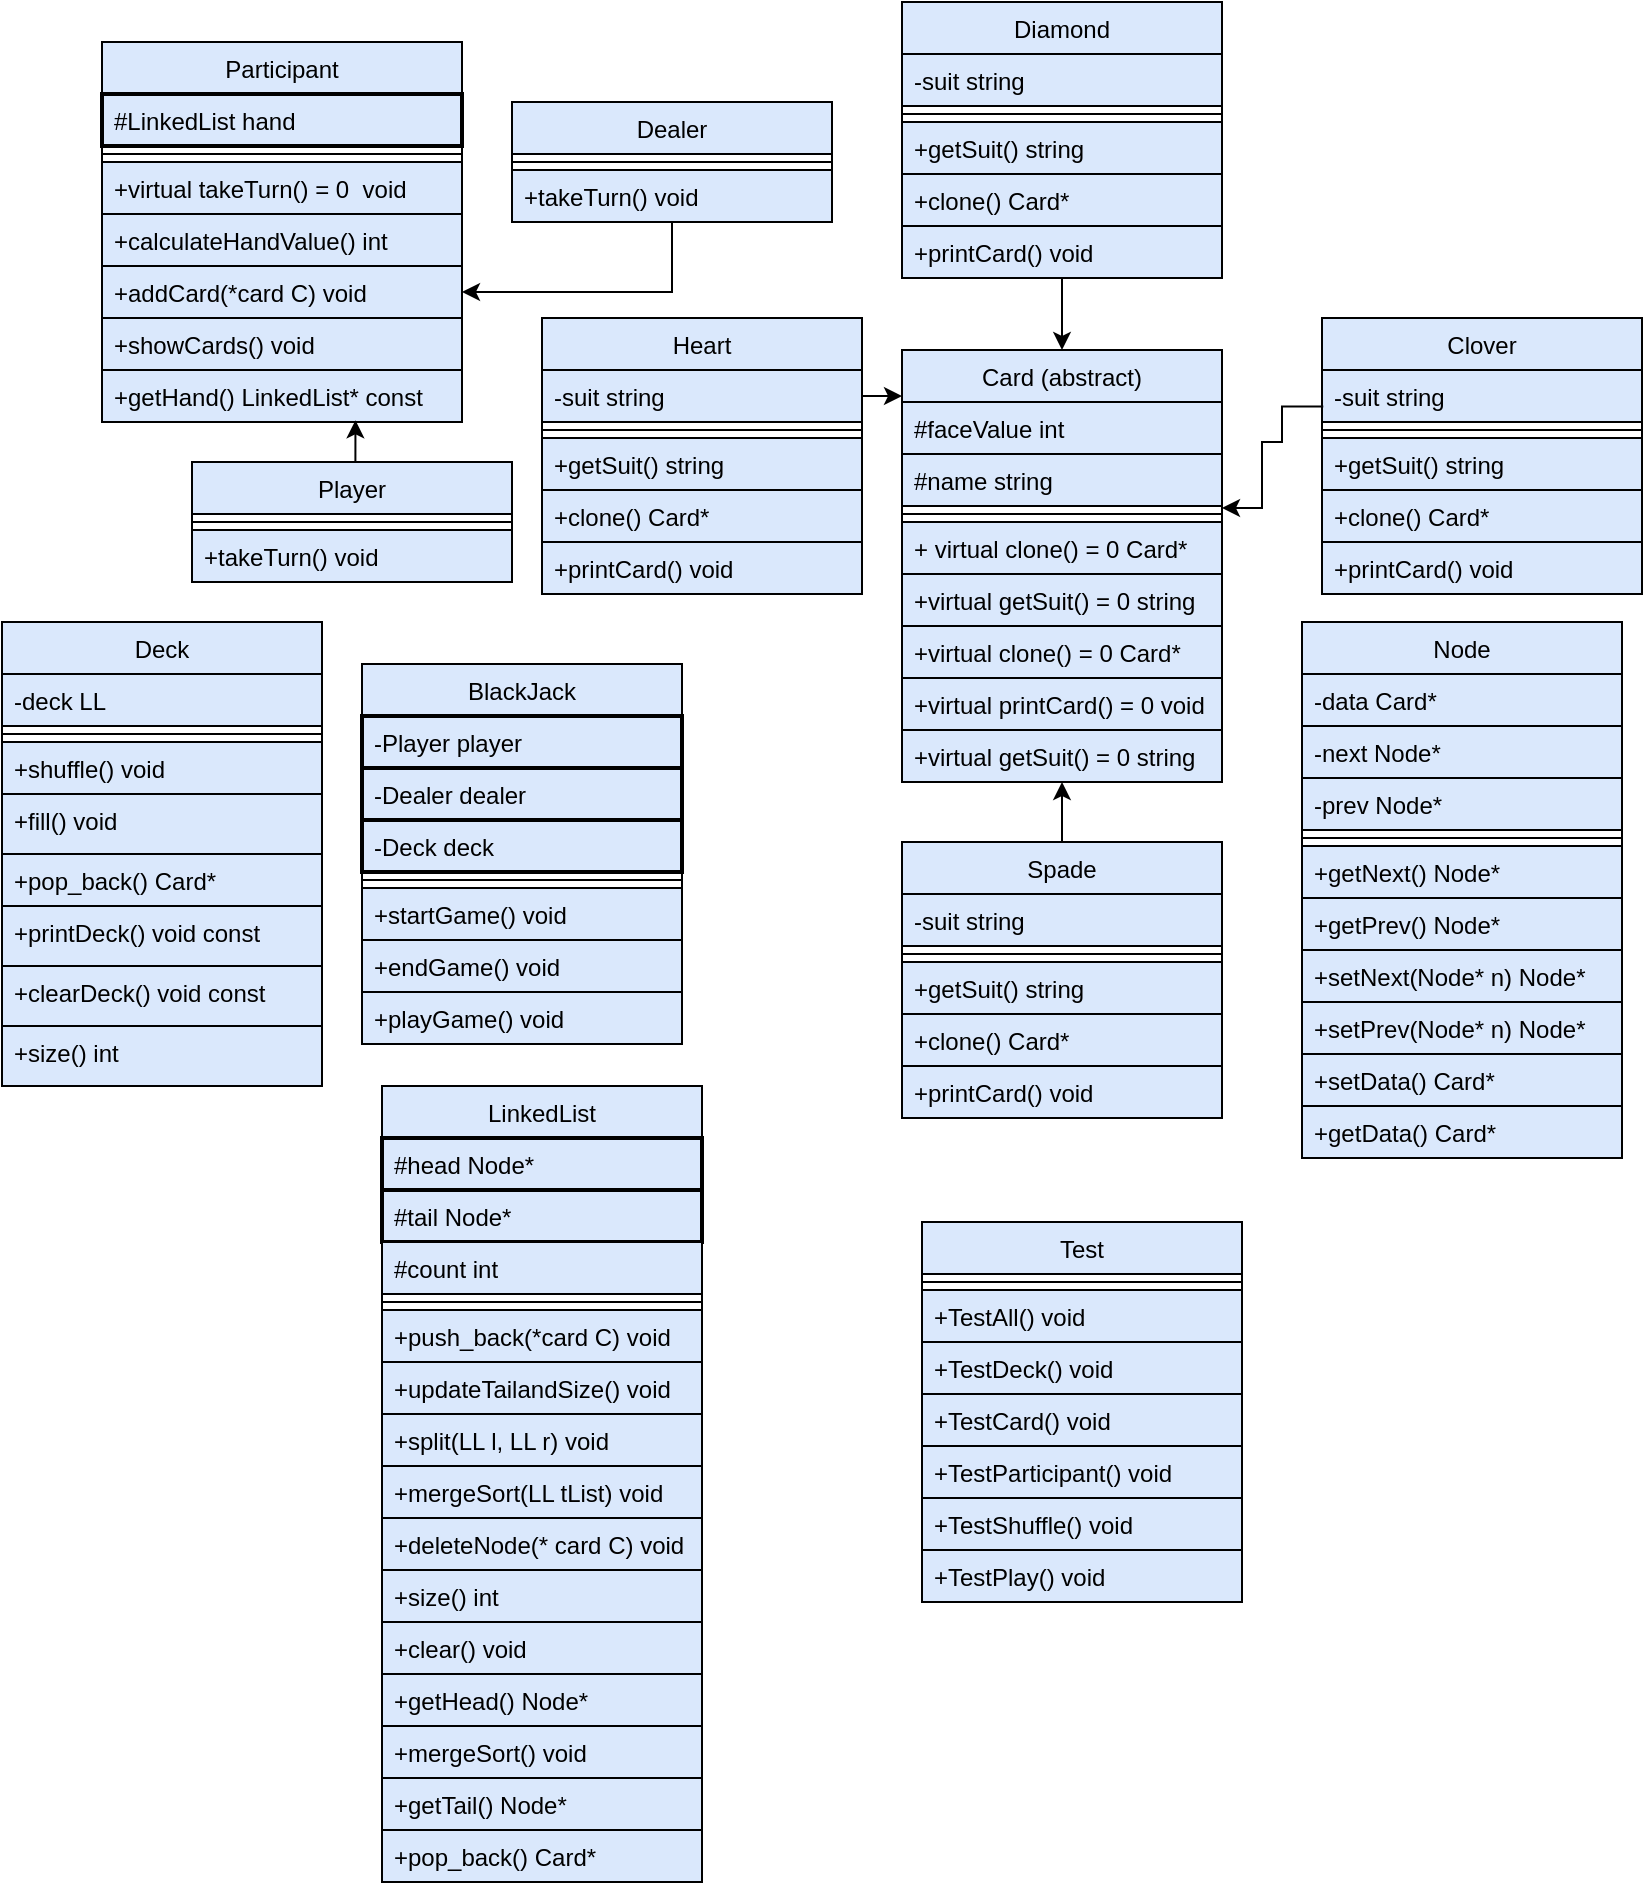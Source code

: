 <mxfile version="27.0.3">
  <diagram name="Page-1" id="WkB5He17E8ziCNAKNbA3">
    <mxGraphModel dx="1205" dy="781" grid="1" gridSize="10" guides="1" tooltips="1" connect="1" arrows="1" fold="1" page="1" pageScale="1" pageWidth="850" pageHeight="1100" math="0" shadow="0">
      <root>
        <mxCell id="0" />
        <mxCell id="1" parent="0" />
        <mxCell id="HC3jhetJVY9kxmaRfPol-1" value="Card (abstract)" style="swimlane;fontStyle=0;align=center;verticalAlign=top;childLayout=stackLayout;horizontal=1;startSize=26;horizontalStack=0;resizeParent=1;resizeLast=0;collapsible=1;marginBottom=0;rounded=0;shadow=0;strokeWidth=1;fillColor=#dae8fc;strokeColor=#000000;" parent="1" vertex="1">
          <mxGeometry x="460" y="184" width="160" height="216" as="geometry">
            <mxRectangle x="460" y="140" width="160" height="26" as="alternateBounds" />
          </mxGeometry>
        </mxCell>
        <mxCell id="HC3jhetJVY9kxmaRfPol-2" value="#faceValue int" style="text;align=left;verticalAlign=top;spacingLeft=4;spacingRight=4;overflow=hidden;rotatable=0;points=[[0,0.5],[1,0.5]];portConstraint=eastwest;fillColor=#dae8fc;strokeColor=#000000;" parent="HC3jhetJVY9kxmaRfPol-1" vertex="1">
          <mxGeometry y="26" width="160" height="26" as="geometry" />
        </mxCell>
        <mxCell id="HC3jhetJVY9kxmaRfPol-3" value="#name string" style="text;align=left;verticalAlign=top;spacingLeft=4;spacingRight=4;overflow=hidden;rotatable=0;points=[[0,0.5],[1,0.5]];portConstraint=eastwest;fillColor=#dae8fc;strokeColor=#000000;" parent="HC3jhetJVY9kxmaRfPol-1" vertex="1">
          <mxGeometry y="52" width="160" height="26" as="geometry" />
        </mxCell>
        <mxCell id="HC3jhetJVY9kxmaRfPol-4" value="" style="line;html=1;strokeWidth=1;align=left;verticalAlign=middle;spacingTop=-1;spacingLeft=3;spacingRight=3;rotatable=0;labelPosition=right;points=[];portConstraint=eastwest;fillColor=#dae8fc;strokeColor=#000000;" parent="HC3jhetJVY9kxmaRfPol-1" vertex="1">
          <mxGeometry y="78" width="160" height="8" as="geometry" />
        </mxCell>
        <mxCell id="HC3jhetJVY9kxmaRfPol-5" value="+ virtual clone() = 0 Card*" style="text;align=left;verticalAlign=top;spacingLeft=4;spacingRight=4;overflow=hidden;rotatable=0;points=[[0,0.5],[1,0.5]];portConstraint=eastwest;fontStyle=0;fillColor=#dae8fc;strokeColor=#000000;" parent="HC3jhetJVY9kxmaRfPol-1" vertex="1">
          <mxGeometry y="86" width="160" height="26" as="geometry" />
        </mxCell>
        <mxCell id="HC3jhetJVY9kxmaRfPol-6" value="+virtual getSuit() = 0 string" style="text;align=left;verticalAlign=top;spacingLeft=4;spacingRight=4;overflow=hidden;rotatable=0;points=[[0,0.5],[1,0.5]];portConstraint=eastwest;fillColor=#dae8fc;strokeColor=#000000;" parent="HC3jhetJVY9kxmaRfPol-1" vertex="1">
          <mxGeometry y="112" width="160" height="26" as="geometry" />
        </mxCell>
        <mxCell id="VrM8jzCMI9ERID8hdB8--4" value="+virtual clone() = 0 Card* " style="text;align=left;verticalAlign=top;spacingLeft=4;spacingRight=4;overflow=hidden;rotatable=0;points=[[0,0.5],[1,0.5]];portConstraint=eastwest;fillColor=#dae8fc;strokeColor=#000000;" parent="HC3jhetJVY9kxmaRfPol-1" vertex="1">
          <mxGeometry y="138" width="160" height="26" as="geometry" />
        </mxCell>
        <mxCell id="VrM8jzCMI9ERID8hdB8--6" value="+virtual printCard() = 0 void" style="text;align=left;verticalAlign=top;spacingLeft=4;spacingRight=4;overflow=hidden;rotatable=0;points=[[0,0.5],[1,0.5]];portConstraint=eastwest;fillColor=#dae8fc;strokeColor=#000000;" parent="HC3jhetJVY9kxmaRfPol-1" vertex="1">
          <mxGeometry y="164" width="160" height="26" as="geometry" />
        </mxCell>
        <mxCell id="VrM8jzCMI9ERID8hdB8--5" value="+virtual getSuit() = 0 string" style="text;align=left;verticalAlign=top;spacingLeft=4;spacingRight=4;overflow=hidden;rotatable=0;points=[[0,0.5],[1,0.5]];portConstraint=eastwest;fillColor=#dae8fc;strokeColor=#000000;" parent="HC3jhetJVY9kxmaRfPol-1" vertex="1">
          <mxGeometry y="190" width="160" height="26" as="geometry" />
        </mxCell>
        <mxCell id="HC3jhetJVY9kxmaRfPol-7" style="edgeStyle=orthogonalEdgeStyle;rounded=0;orthogonalLoop=1;jettySize=auto;html=1;exitX=0.5;exitY=0;exitDx=0;exitDy=0;entryX=0.5;entryY=1;entryDx=0;entryDy=0;fillColor=#dae8fc;strokeColor=#000000;" parent="1" source="HC3jhetJVY9kxmaRfPol-8" target="HC3jhetJVY9kxmaRfPol-1" edge="1">
          <mxGeometry relative="1" as="geometry" />
        </mxCell>
        <mxCell id="HC3jhetJVY9kxmaRfPol-8" value="Spade" style="swimlane;fontStyle=0;align=center;verticalAlign=top;childLayout=stackLayout;horizontal=1;startSize=26;horizontalStack=0;resizeParent=1;resizeLast=0;collapsible=1;marginBottom=0;rounded=0;shadow=0;strokeWidth=1;fillColor=#dae8fc;strokeColor=#000000;" parent="1" vertex="1">
          <mxGeometry x="460" y="430" width="160" height="138" as="geometry">
            <mxRectangle x="460" y="494" width="160" height="26" as="alternateBounds" />
          </mxGeometry>
        </mxCell>
        <mxCell id="HC3jhetJVY9kxmaRfPol-9" value="-suit string" style="text;align=left;verticalAlign=top;spacingLeft=4;spacingRight=4;overflow=hidden;rotatable=0;points=[[0,0.5],[1,0.5]];portConstraint=eastwest;fillColor=#dae8fc;strokeColor=#000000;" parent="HC3jhetJVY9kxmaRfPol-8" vertex="1">
          <mxGeometry y="26" width="160" height="26" as="geometry" />
        </mxCell>
        <mxCell id="HC3jhetJVY9kxmaRfPol-10" value="" style="line;html=1;strokeWidth=1;align=left;verticalAlign=middle;spacingTop=-1;spacingLeft=3;spacingRight=3;rotatable=0;labelPosition=right;points=[];portConstraint=eastwest;fillColor=#dae8fc;strokeColor=#000000;" parent="HC3jhetJVY9kxmaRfPol-8" vertex="1">
          <mxGeometry y="52" width="160" height="8" as="geometry" />
        </mxCell>
        <mxCell id="HC3jhetJVY9kxmaRfPol-11" value="+getSuit() string" style="text;align=left;verticalAlign=top;spacingLeft=4;spacingRight=4;overflow=hidden;rotatable=0;points=[[0,0.5],[1,0.5]];portConstraint=eastwest;fontStyle=0;fillColor=#dae8fc;strokeColor=#000000;" parent="HC3jhetJVY9kxmaRfPol-8" vertex="1">
          <mxGeometry y="60" width="160" height="26" as="geometry" />
        </mxCell>
        <mxCell id="HC3jhetJVY9kxmaRfPol-82" value="+clone() Card*" style="text;align=left;verticalAlign=top;spacingLeft=4;spacingRight=4;overflow=hidden;rotatable=0;points=[[0,0.5],[1,0.5]];portConstraint=eastwest;fontStyle=0;fillColor=#dae8fc;strokeColor=#000000;" parent="HC3jhetJVY9kxmaRfPol-8" vertex="1">
          <mxGeometry y="86" width="160" height="26" as="geometry" />
        </mxCell>
        <mxCell id="VrM8jzCMI9ERID8hdB8--10" value="+printCard() void" style="text;align=left;verticalAlign=top;spacingLeft=4;spacingRight=4;overflow=hidden;rotatable=0;points=[[0,0.5],[1,0.5]];portConstraint=eastwest;fontStyle=0;fillColor=#dae8fc;strokeColor=#000000;" parent="HC3jhetJVY9kxmaRfPol-8" vertex="1">
          <mxGeometry y="112" width="160" height="26" as="geometry" />
        </mxCell>
        <mxCell id="HC3jhetJVY9kxmaRfPol-12" value="Heart" style="swimlane;fontStyle=0;align=center;verticalAlign=top;childLayout=stackLayout;horizontal=1;startSize=26;horizontalStack=0;resizeParent=1;resizeLast=0;collapsible=1;marginBottom=0;rounded=0;shadow=0;strokeWidth=1;fillColor=#dae8fc;strokeColor=#000000;" parent="1" vertex="1">
          <mxGeometry x="280" y="168" width="160" height="138" as="geometry">
            <mxRectangle x="280" y="168" width="160" height="26" as="alternateBounds" />
          </mxGeometry>
        </mxCell>
        <mxCell id="HC3jhetJVY9kxmaRfPol-13" style="edgeStyle=orthogonalEdgeStyle;rounded=0;orthogonalLoop=1;jettySize=auto;html=1;exitX=1;exitY=0.5;exitDx=0;exitDy=0;fillColor=#dae8fc;strokeColor=#000000;" parent="HC3jhetJVY9kxmaRfPol-12" source="HC3jhetJVY9kxmaRfPol-14" edge="1">
          <mxGeometry relative="1" as="geometry">
            <mxPoint x="180.0" y="38.917" as="targetPoint" />
          </mxGeometry>
        </mxCell>
        <mxCell id="HC3jhetJVY9kxmaRfPol-14" value="-suit string" style="text;align=left;verticalAlign=top;spacingLeft=4;spacingRight=4;overflow=hidden;rotatable=0;points=[[0,0.5],[1,0.5]];portConstraint=eastwest;fillColor=#dae8fc;strokeColor=#000000;" parent="HC3jhetJVY9kxmaRfPol-12" vertex="1">
          <mxGeometry y="26" width="160" height="26" as="geometry" />
        </mxCell>
        <mxCell id="HC3jhetJVY9kxmaRfPol-15" value="" style="line;html=1;strokeWidth=1;align=left;verticalAlign=middle;spacingTop=-1;spacingLeft=3;spacingRight=3;rotatable=0;labelPosition=right;points=[];portConstraint=eastwest;fillColor=#dae8fc;strokeColor=#000000;" parent="HC3jhetJVY9kxmaRfPol-12" vertex="1">
          <mxGeometry y="52" width="160" height="8" as="geometry" />
        </mxCell>
        <mxCell id="HC3jhetJVY9kxmaRfPol-16" value="+getSuit() string" style="text;align=left;verticalAlign=top;spacingLeft=4;spacingRight=4;overflow=hidden;rotatable=0;points=[[0,0.5],[1,0.5]];portConstraint=eastwest;fontStyle=0;fillColor=#dae8fc;strokeColor=#000000;" parent="HC3jhetJVY9kxmaRfPol-12" vertex="1">
          <mxGeometry y="60" width="160" height="26" as="geometry" />
        </mxCell>
        <mxCell id="HC3jhetJVY9kxmaRfPol-17" value="+clone() Card*" style="text;align=left;verticalAlign=top;spacingLeft=4;spacingRight=4;overflow=hidden;rotatable=0;points=[[0,0.5],[1,0.5]];portConstraint=eastwest;fontStyle=0;fillColor=#dae8fc;strokeColor=#000000;" parent="HC3jhetJVY9kxmaRfPol-12" vertex="1">
          <mxGeometry y="86" width="160" height="26" as="geometry" />
        </mxCell>
        <mxCell id="VrM8jzCMI9ERID8hdB8--9" value="+printCard() void" style="text;align=left;verticalAlign=top;spacingLeft=4;spacingRight=4;overflow=hidden;rotatable=0;points=[[0,0.5],[1,0.5]];portConstraint=eastwest;fontStyle=0;fillColor=#dae8fc;strokeColor=#000000;" parent="HC3jhetJVY9kxmaRfPol-12" vertex="1">
          <mxGeometry y="112" width="160" height="26" as="geometry" />
        </mxCell>
        <mxCell id="HC3jhetJVY9kxmaRfPol-18" value="Clover" style="swimlane;fontStyle=0;align=center;verticalAlign=top;childLayout=stackLayout;horizontal=1;startSize=26;horizontalStack=0;resizeParent=1;resizeLast=0;collapsible=1;marginBottom=0;rounded=0;shadow=0;strokeWidth=1;fillColor=#dae8fc;strokeColor=#000000;" parent="1" vertex="1">
          <mxGeometry x="670" y="168" width="160" height="138" as="geometry">
            <mxRectangle x="670" y="168" width="160" height="26" as="alternateBounds" />
          </mxGeometry>
        </mxCell>
        <mxCell id="HC3jhetJVY9kxmaRfPol-19" value="-suit string" style="text;align=left;verticalAlign=top;spacingLeft=4;spacingRight=4;overflow=hidden;rotatable=0;points=[[0,0.5],[1,0.5]];portConstraint=eastwest;fillColor=#dae8fc;strokeColor=#000000;" parent="HC3jhetJVY9kxmaRfPol-18" vertex="1">
          <mxGeometry y="26" width="160" height="26" as="geometry" />
        </mxCell>
        <mxCell id="HC3jhetJVY9kxmaRfPol-20" value="" style="line;html=1;strokeWidth=1;align=left;verticalAlign=middle;spacingTop=-1;spacingLeft=3;spacingRight=3;rotatable=0;labelPosition=right;points=[];portConstraint=eastwest;fillColor=#dae8fc;strokeColor=#000000;" parent="HC3jhetJVY9kxmaRfPol-18" vertex="1">
          <mxGeometry y="52" width="160" height="8" as="geometry" />
        </mxCell>
        <mxCell id="HC3jhetJVY9kxmaRfPol-21" value="+getSuit() string" style="text;align=left;verticalAlign=top;spacingLeft=4;spacingRight=4;overflow=hidden;rotatable=0;points=[[0,0.5],[1,0.5]];portConstraint=eastwest;fontStyle=0;fillColor=#dae8fc;strokeColor=#000000;" parent="HC3jhetJVY9kxmaRfPol-18" vertex="1">
          <mxGeometry y="60" width="160" height="26" as="geometry" />
        </mxCell>
        <mxCell id="HC3jhetJVY9kxmaRfPol-81" value="+clone() Card*" style="text;align=left;verticalAlign=top;spacingLeft=4;spacingRight=4;overflow=hidden;rotatable=0;points=[[0,0.5],[1,0.5]];portConstraint=eastwest;fontStyle=0;fillColor=#dae8fc;strokeColor=#000000;" parent="HC3jhetJVY9kxmaRfPol-18" vertex="1">
          <mxGeometry y="86" width="160" height="26" as="geometry" />
        </mxCell>
        <mxCell id="VrM8jzCMI9ERID8hdB8--7" value="+printCard() void" style="text;align=left;verticalAlign=top;spacingLeft=4;spacingRight=4;overflow=hidden;rotatable=0;points=[[0,0.5],[1,0.5]];portConstraint=eastwest;fontStyle=0;fillColor=#dae8fc;strokeColor=#000000;" parent="HC3jhetJVY9kxmaRfPol-18" vertex="1">
          <mxGeometry y="112" width="160" height="26" as="geometry" />
        </mxCell>
        <mxCell id="HC3jhetJVY9kxmaRfPol-22" style="edgeStyle=orthogonalEdgeStyle;rounded=0;orthogonalLoop=1;jettySize=auto;html=1;exitX=0.5;exitY=1;exitDx=0;exitDy=0;entryX=0.5;entryY=0;entryDx=0;entryDy=0;fillColor=#dae8fc;strokeColor=#000000;" parent="1" source="HC3jhetJVY9kxmaRfPol-23" target="HC3jhetJVY9kxmaRfPol-1" edge="1">
          <mxGeometry relative="1" as="geometry" />
        </mxCell>
        <mxCell id="HC3jhetJVY9kxmaRfPol-23" value="Diamond" style="swimlane;fontStyle=0;align=center;verticalAlign=top;childLayout=stackLayout;horizontal=1;startSize=26;horizontalStack=0;resizeParent=1;resizeLast=0;collapsible=1;marginBottom=0;rounded=0;shadow=0;strokeWidth=1;fillColor=#dae8fc;strokeColor=#000000;" parent="1" vertex="1">
          <mxGeometry x="460" y="10" width="160" height="138" as="geometry">
            <mxRectangle x="130" y="380" width="160" height="26" as="alternateBounds" />
          </mxGeometry>
        </mxCell>
        <mxCell id="HC3jhetJVY9kxmaRfPol-24" value="-suit string" style="text;align=left;verticalAlign=top;spacingLeft=4;spacingRight=4;overflow=hidden;rotatable=0;points=[[0,0.5],[1,0.5]];portConstraint=eastwest;fillColor=#dae8fc;strokeColor=#000000;" parent="HC3jhetJVY9kxmaRfPol-23" vertex="1">
          <mxGeometry y="26" width="160" height="26" as="geometry" />
        </mxCell>
        <mxCell id="HC3jhetJVY9kxmaRfPol-25" value="" style="line;html=1;strokeWidth=1;align=left;verticalAlign=middle;spacingTop=-1;spacingLeft=3;spacingRight=3;rotatable=0;labelPosition=right;points=[];portConstraint=eastwest;fillColor=#dae8fc;strokeColor=#000000;" parent="HC3jhetJVY9kxmaRfPol-23" vertex="1">
          <mxGeometry y="52" width="160" height="8" as="geometry" />
        </mxCell>
        <mxCell id="HC3jhetJVY9kxmaRfPol-26" value="+getSuit() string" style="text;align=left;verticalAlign=top;spacingLeft=4;spacingRight=4;overflow=hidden;rotatable=0;points=[[0,0.5],[1,0.5]];portConstraint=eastwest;fontStyle=0;fillColor=#dae8fc;strokeColor=#000000;" parent="HC3jhetJVY9kxmaRfPol-23" vertex="1">
          <mxGeometry y="60" width="160" height="26" as="geometry" />
        </mxCell>
        <mxCell id="HC3jhetJVY9kxmaRfPol-83" value="+clone() Card*" style="text;align=left;verticalAlign=top;spacingLeft=4;spacingRight=4;overflow=hidden;rotatable=0;points=[[0,0.5],[1,0.5]];portConstraint=eastwest;fontStyle=0;fillColor=#dae8fc;strokeColor=#000000;" parent="HC3jhetJVY9kxmaRfPol-23" vertex="1">
          <mxGeometry y="86" width="160" height="26" as="geometry" />
        </mxCell>
        <mxCell id="VrM8jzCMI9ERID8hdB8--8" value="+printCard() void" style="text;align=left;verticalAlign=top;spacingLeft=4;spacingRight=4;overflow=hidden;rotatable=0;points=[[0,0.5],[1,0.5]];portConstraint=eastwest;fontStyle=0;fillColor=#dae8fc;strokeColor=#000000;" parent="HC3jhetJVY9kxmaRfPol-23" vertex="1">
          <mxGeometry y="112" width="160" height="26" as="geometry" />
        </mxCell>
        <mxCell id="HC3jhetJVY9kxmaRfPol-27" style="edgeStyle=orthogonalEdgeStyle;rounded=0;orthogonalLoop=1;jettySize=auto;html=1;entryX=1;entryY=0.125;entryDx=0;entryDy=0;entryPerimeter=0;fillColor=#dae8fc;strokeColor=#000000;exitX=0.004;exitY=0.702;exitDx=0;exitDy=0;exitPerimeter=0;" parent="1" source="HC3jhetJVY9kxmaRfPol-19" target="HC3jhetJVY9kxmaRfPol-4" edge="1">
          <mxGeometry relative="1" as="geometry">
            <Array as="points">
              <mxPoint x="650" y="212" />
              <mxPoint x="650" y="230" />
              <mxPoint x="640" y="230" />
              <mxPoint x="640" y="263" />
            </Array>
          </mxGeometry>
        </mxCell>
        <mxCell id="HC3jhetJVY9kxmaRfPol-28" value="Node" style="swimlane;fontStyle=0;align=center;verticalAlign=top;childLayout=stackLayout;horizontal=1;startSize=26;horizontalStack=0;resizeParent=1;resizeLast=0;collapsible=1;marginBottom=0;rounded=0;shadow=0;strokeWidth=1;fillColor=#dae8fc;strokeColor=#000000;" parent="1" vertex="1">
          <mxGeometry x="660" y="320" width="160" height="268" as="geometry">
            <mxRectangle x="660" y="320" width="160" height="26" as="alternateBounds" />
          </mxGeometry>
        </mxCell>
        <mxCell id="HC3jhetJVY9kxmaRfPol-29" value="-data Card*" style="text;align=left;verticalAlign=top;spacingLeft=4;spacingRight=4;overflow=hidden;rotatable=0;points=[[0,0.5],[1,0.5]];portConstraint=eastwest;fillColor=#dae8fc;strokeColor=#000000;" parent="HC3jhetJVY9kxmaRfPol-28" vertex="1">
          <mxGeometry y="26" width="160" height="26" as="geometry" />
        </mxCell>
        <mxCell id="HC3jhetJVY9kxmaRfPol-30" value="-next Node*" style="text;align=left;verticalAlign=top;spacingLeft=4;spacingRight=4;overflow=hidden;rotatable=0;points=[[0,0.5],[1,0.5]];portConstraint=eastwest;fillColor=#dae8fc;strokeColor=#000000;" parent="HC3jhetJVY9kxmaRfPol-28" vertex="1">
          <mxGeometry y="52" width="160" height="26" as="geometry" />
        </mxCell>
        <mxCell id="HC3jhetJVY9kxmaRfPol-31" value="-prev Node*" style="text;align=left;verticalAlign=top;spacingLeft=4;spacingRight=4;overflow=hidden;rotatable=0;points=[[0,0.5],[1,0.5]];portConstraint=eastwest;fillColor=#dae8fc;strokeColor=#000000;" parent="HC3jhetJVY9kxmaRfPol-28" vertex="1">
          <mxGeometry y="78" width="160" height="26" as="geometry" />
        </mxCell>
        <mxCell id="HC3jhetJVY9kxmaRfPol-32" value="" style="line;html=1;strokeWidth=1;align=left;verticalAlign=middle;spacingTop=-1;spacingLeft=3;spacingRight=3;rotatable=0;labelPosition=right;points=[];portConstraint=eastwest;fillColor=#dae8fc;strokeColor=#000000;" parent="HC3jhetJVY9kxmaRfPol-28" vertex="1">
          <mxGeometry y="104" width="160" height="8" as="geometry" />
        </mxCell>
        <mxCell id="HC3jhetJVY9kxmaRfPol-33" value="+getNext() Node*" style="text;align=left;verticalAlign=top;spacingLeft=4;spacingRight=4;overflow=hidden;rotatable=0;points=[[0,0.5],[1,0.5]];portConstraint=eastwest;fontStyle=0;fillColor=#dae8fc;strokeColor=#000000;" parent="HC3jhetJVY9kxmaRfPol-28" vertex="1">
          <mxGeometry y="112" width="160" height="26" as="geometry" />
        </mxCell>
        <mxCell id="HC3jhetJVY9kxmaRfPol-34" value="+getPrev() Node*" style="text;align=left;verticalAlign=top;spacingLeft=4;spacingRight=4;overflow=hidden;rotatable=0;points=[[0,0.5],[1,0.5]];portConstraint=eastwest;fontStyle=0;fillColor=#dae8fc;strokeColor=#000000;" parent="HC3jhetJVY9kxmaRfPol-28" vertex="1">
          <mxGeometry y="138" width="160" height="26" as="geometry" />
        </mxCell>
        <mxCell id="HC3jhetJVY9kxmaRfPol-35" value="+setNext(Node* n) Node*" style="text;align=left;verticalAlign=top;spacingLeft=4;spacingRight=4;overflow=hidden;rotatable=0;points=[[0,0.5],[1,0.5]];portConstraint=eastwest;fontStyle=0;fillColor=#dae8fc;strokeColor=#000000;" parent="HC3jhetJVY9kxmaRfPol-28" vertex="1">
          <mxGeometry y="164" width="160" height="26" as="geometry" />
        </mxCell>
        <mxCell id="HC3jhetJVY9kxmaRfPol-36" value="+setPrev(Node* n) Node*" style="text;align=left;verticalAlign=top;spacingLeft=4;spacingRight=4;overflow=hidden;rotatable=0;points=[[0,0.5],[1,0.5]];portConstraint=eastwest;fontStyle=0;fillColor=#dae8fc;strokeColor=#000000;" parent="HC3jhetJVY9kxmaRfPol-28" vertex="1">
          <mxGeometry y="190" width="160" height="26" as="geometry" />
        </mxCell>
        <mxCell id="HC3jhetJVY9kxmaRfPol-85" value="+setData() Card*" style="text;align=left;verticalAlign=top;spacingLeft=4;spacingRight=4;overflow=hidden;rotatable=0;points=[[0,0.5],[1,0.5]];portConstraint=eastwest;fontStyle=0;fillColor=#dae8fc;strokeColor=#000000;" parent="HC3jhetJVY9kxmaRfPol-28" vertex="1">
          <mxGeometry y="216" width="160" height="26" as="geometry" />
        </mxCell>
        <mxCell id="HC3jhetJVY9kxmaRfPol-84" value="+getData() Card*" style="text;align=left;verticalAlign=top;spacingLeft=4;spacingRight=4;overflow=hidden;rotatable=0;points=[[0,0.5],[1,0.5]];portConstraint=eastwest;fontStyle=0;fillColor=#dae8fc;strokeColor=#000000;" parent="HC3jhetJVY9kxmaRfPol-28" vertex="1">
          <mxGeometry y="242" width="160" height="26" as="geometry" />
        </mxCell>
        <mxCell id="HC3jhetJVY9kxmaRfPol-37" value="Participant" style="swimlane;fontStyle=0;align=center;verticalAlign=top;childLayout=stackLayout;horizontal=1;startSize=26;horizontalStack=0;resizeParent=1;resizeLast=0;collapsible=1;marginBottom=0;rounded=0;shadow=0;strokeWidth=1;fillColor=#dae8fc;strokeColor=#000000;" parent="1" vertex="1">
          <mxGeometry x="60" y="30" width="180" height="190" as="geometry">
            <mxRectangle x="60" y="30" width="160" height="26" as="alternateBounds" />
          </mxGeometry>
        </mxCell>
        <mxCell id="HC3jhetJVY9kxmaRfPol-38" value="#LinkedList hand" style="text;align=left;verticalAlign=top;spacingLeft=4;spacingRight=4;overflow=hidden;rotatable=0;points=[[0,0.5],[1,0.5]];portConstraint=eastwest;strokeWidth=2;fillColor=#dae8fc;strokeColor=#000000;" parent="HC3jhetJVY9kxmaRfPol-37" vertex="1">
          <mxGeometry y="26" width="180" height="26" as="geometry" />
        </mxCell>
        <mxCell id="HC3jhetJVY9kxmaRfPol-39" value="" style="line;html=1;strokeWidth=1;align=left;verticalAlign=middle;spacingTop=-1;spacingLeft=3;spacingRight=3;rotatable=0;labelPosition=right;points=[];portConstraint=eastwest;fillColor=#dae8fc;strokeColor=#000000;" parent="HC3jhetJVY9kxmaRfPol-37" vertex="1">
          <mxGeometry y="52" width="180" height="8" as="geometry" />
        </mxCell>
        <mxCell id="HC3jhetJVY9kxmaRfPol-40" value="+virtual takeTurn() = 0  void" style="text;align=left;verticalAlign=top;spacingLeft=4;spacingRight=4;overflow=hidden;rotatable=0;points=[[0,0.5],[1,0.5]];portConstraint=eastwest;fontStyle=0;fillColor=#dae8fc;strokeColor=#000000;" parent="HC3jhetJVY9kxmaRfPol-37" vertex="1">
          <mxGeometry y="60" width="180" height="26" as="geometry" />
        </mxCell>
        <mxCell id="HC3jhetJVY9kxmaRfPol-41" value="+calculateHandValue() int " style="text;align=left;verticalAlign=top;spacingLeft=4;spacingRight=4;overflow=hidden;rotatable=0;points=[[0,0.5],[1,0.5]];portConstraint=eastwest;fontStyle=0;fillColor=#dae8fc;strokeColor=#000000;" parent="HC3jhetJVY9kxmaRfPol-37" vertex="1">
          <mxGeometry y="86" width="180" height="26" as="geometry" />
        </mxCell>
        <mxCell id="HC3jhetJVY9kxmaRfPol-42" value="+addCard(*card C) void " style="text;align=left;verticalAlign=top;spacingLeft=4;spacingRight=4;overflow=hidden;rotatable=0;points=[[0,0.5],[1,0.5]];portConstraint=eastwest;fontStyle=0;fillColor=#dae8fc;strokeColor=#000000;" parent="HC3jhetJVY9kxmaRfPol-37" vertex="1">
          <mxGeometry y="112" width="180" height="26" as="geometry" />
        </mxCell>
        <mxCell id="HC3jhetJVY9kxmaRfPol-43" value="+showCards() void" style="text;align=left;verticalAlign=top;spacingLeft=4;spacingRight=4;overflow=hidden;rotatable=0;points=[[0,0.5],[1,0.5]];portConstraint=eastwest;fontStyle=0;fillColor=#dae8fc;strokeColor=#000000;" parent="HC3jhetJVY9kxmaRfPol-37" vertex="1">
          <mxGeometry y="138" width="180" height="26" as="geometry" />
        </mxCell>
        <mxCell id="HC3jhetJVY9kxmaRfPol-44" value="+getHand() LinkedList* const" style="text;align=left;verticalAlign=top;spacingLeft=4;spacingRight=4;overflow=hidden;rotatable=0;points=[[0,0.5],[1,0.5]];portConstraint=eastwest;fontStyle=0;fillColor=#dae8fc;strokeColor=#000000;" parent="HC3jhetJVY9kxmaRfPol-37" vertex="1">
          <mxGeometry y="164" width="180" height="26" as="geometry" />
        </mxCell>
        <mxCell id="HC3jhetJVY9kxmaRfPol-45" value="Player" style="swimlane;fontStyle=0;align=center;verticalAlign=top;childLayout=stackLayout;horizontal=1;startSize=26;horizontalStack=0;resizeParent=1;resizeLast=0;collapsible=1;marginBottom=0;rounded=0;shadow=0;strokeWidth=1;fillColor=#dae8fc;strokeColor=#000000;" parent="1" vertex="1">
          <mxGeometry x="105" y="240" width="160" height="60" as="geometry">
            <mxRectangle x="130" y="380" width="160" height="26" as="alternateBounds" />
          </mxGeometry>
        </mxCell>
        <mxCell id="HC3jhetJVY9kxmaRfPol-46" value="" style="line;html=1;strokeWidth=1;align=left;verticalAlign=middle;spacingTop=-1;spacingLeft=3;spacingRight=3;rotatable=0;labelPosition=right;points=[];portConstraint=eastwest;fillColor=#dae8fc;strokeColor=#000000;" parent="HC3jhetJVY9kxmaRfPol-45" vertex="1">
          <mxGeometry y="26" width="160" height="8" as="geometry" />
        </mxCell>
        <mxCell id="HC3jhetJVY9kxmaRfPol-47" value="+takeTurn() void" style="text;align=left;verticalAlign=top;spacingLeft=4;spacingRight=4;overflow=hidden;rotatable=0;points=[[0,0.5],[1,0.5]];portConstraint=eastwest;fontStyle=0;fillColor=#dae8fc;strokeColor=#000000;" parent="HC3jhetJVY9kxmaRfPol-45" vertex="1">
          <mxGeometry y="34" width="160" height="26" as="geometry" />
        </mxCell>
        <mxCell id="HC3jhetJVY9kxmaRfPol-48" value="Dealer" style="swimlane;fontStyle=0;align=center;verticalAlign=top;childLayout=stackLayout;horizontal=1;startSize=26;horizontalStack=0;resizeParent=1;resizeLast=0;collapsible=1;marginBottom=0;rounded=0;shadow=0;strokeWidth=1;fillColor=#dae8fc;strokeColor=#000000;" parent="1" vertex="1">
          <mxGeometry x="265" y="60" width="160" height="60" as="geometry">
            <mxRectangle x="130" y="380" width="160" height="26" as="alternateBounds" />
          </mxGeometry>
        </mxCell>
        <mxCell id="HC3jhetJVY9kxmaRfPol-49" value="" style="line;html=1;strokeWidth=1;align=left;verticalAlign=middle;spacingTop=-1;spacingLeft=3;spacingRight=3;rotatable=0;labelPosition=right;points=[];portConstraint=eastwest;fillColor=#dae8fc;strokeColor=#000000;" parent="HC3jhetJVY9kxmaRfPol-48" vertex="1">
          <mxGeometry y="26" width="160" height="8" as="geometry" />
        </mxCell>
        <mxCell id="HC3jhetJVY9kxmaRfPol-50" value="+takeTurn() void" style="text;align=left;verticalAlign=top;spacingLeft=4;spacingRight=4;overflow=hidden;rotatable=0;points=[[0,0.5],[1,0.5]];portConstraint=eastwest;fontStyle=0;fillColor=#dae8fc;strokeColor=#000000;" parent="HC3jhetJVY9kxmaRfPol-48" vertex="1">
          <mxGeometry y="34" width="160" height="26" as="geometry" />
        </mxCell>
        <mxCell id="HC3jhetJVY9kxmaRfPol-51" style="edgeStyle=orthogonalEdgeStyle;rounded=0;orthogonalLoop=1;jettySize=auto;html=1;exitX=0.5;exitY=0;exitDx=0;exitDy=0;entryX=0.704;entryY=0.967;entryDx=0;entryDy=0;entryPerimeter=0;fillColor=#dae8fc;strokeColor=#000000;" parent="1" source="HC3jhetJVY9kxmaRfPol-45" target="HC3jhetJVY9kxmaRfPol-44" edge="1">
          <mxGeometry relative="1" as="geometry" />
        </mxCell>
        <mxCell id="HC3jhetJVY9kxmaRfPol-52" style="edgeStyle=orthogonalEdgeStyle;rounded=0;orthogonalLoop=1;jettySize=auto;html=1;entryX=1;entryY=0.5;entryDx=0;entryDy=0;fillColor=#dae8fc;strokeColor=#000000;" parent="1" source="HC3jhetJVY9kxmaRfPol-48" target="HC3jhetJVY9kxmaRfPol-42" edge="1">
          <mxGeometry relative="1" as="geometry" />
        </mxCell>
        <mxCell id="HC3jhetJVY9kxmaRfPol-53" value="LinkedList" style="swimlane;fontStyle=0;align=center;verticalAlign=top;childLayout=stackLayout;horizontal=1;startSize=26;horizontalStack=0;resizeParent=1;resizeLast=0;collapsible=1;marginBottom=0;rounded=0;shadow=0;strokeWidth=1;fillColor=#dae8fc;strokeColor=#000000;" parent="1" vertex="1">
          <mxGeometry x="200" y="552" width="160" height="398" as="geometry">
            <mxRectangle x="170" y="550" width="160" height="26" as="alternateBounds" />
          </mxGeometry>
        </mxCell>
        <mxCell id="HC3jhetJVY9kxmaRfPol-54" value="#head Node*" style="text;align=left;verticalAlign=top;spacingLeft=4;spacingRight=4;overflow=hidden;rotatable=0;points=[[0,0.5],[1,0.5]];portConstraint=eastwest;strokeWidth=2;fillColor=#dae8fc;strokeColor=#000000;" parent="HC3jhetJVY9kxmaRfPol-53" vertex="1">
          <mxGeometry y="26" width="160" height="26" as="geometry" />
        </mxCell>
        <mxCell id="HC3jhetJVY9kxmaRfPol-55" value="#tail Node*" style="text;align=left;verticalAlign=top;spacingLeft=4;spacingRight=4;overflow=hidden;rotatable=0;points=[[0,0.5],[1,0.5]];portConstraint=eastwest;strokeWidth=2;fillColor=#dae8fc;strokeColor=#000000;" parent="HC3jhetJVY9kxmaRfPol-53" vertex="1">
          <mxGeometry y="52" width="160" height="26" as="geometry" />
        </mxCell>
        <mxCell id="HC3jhetJVY9kxmaRfPol-56" value="#count int" style="text;align=left;verticalAlign=top;spacingLeft=4;spacingRight=4;overflow=hidden;rotatable=0;points=[[0,0.5],[1,0.5]];portConstraint=eastwest;fillColor=#dae8fc;strokeColor=#000000;" parent="HC3jhetJVY9kxmaRfPol-53" vertex="1">
          <mxGeometry y="78" width="160" height="26" as="geometry" />
        </mxCell>
        <mxCell id="HC3jhetJVY9kxmaRfPol-60" value="" style="line;html=1;strokeWidth=1;align=left;verticalAlign=middle;spacingTop=-1;spacingLeft=3;spacingRight=3;rotatable=0;labelPosition=right;points=[];portConstraint=eastwest;fillColor=#dae8fc;strokeColor=#000000;" parent="HC3jhetJVY9kxmaRfPol-53" vertex="1">
          <mxGeometry y="104" width="160" height="8" as="geometry" />
        </mxCell>
        <mxCell id="HC3jhetJVY9kxmaRfPol-61" value="+push_back(*card C) void" style="text;align=left;verticalAlign=top;spacingLeft=4;spacingRight=4;overflow=hidden;rotatable=0;points=[[0,0.5],[1,0.5]];portConstraint=eastwest;fontStyle=0;fillColor=#dae8fc;strokeColor=#000000;" parent="HC3jhetJVY9kxmaRfPol-53" vertex="1">
          <mxGeometry y="112" width="160" height="26" as="geometry" />
        </mxCell>
        <mxCell id="HC3jhetJVY9kxmaRfPol-58" value="+updateTailandSize() void" style="text;align=left;verticalAlign=top;spacingLeft=4;spacingRight=4;overflow=hidden;rotatable=0;points=[[0,0.5],[1,0.5]];portConstraint=eastwest;fillColor=#dae8fc;strokeColor=#000000;" parent="HC3jhetJVY9kxmaRfPol-53" vertex="1">
          <mxGeometry y="138" width="160" height="26" as="geometry" />
        </mxCell>
        <mxCell id="HC3jhetJVY9kxmaRfPol-57" value="+split(LL l, LL r) void" style="text;align=left;verticalAlign=top;spacingLeft=4;spacingRight=4;overflow=hidden;rotatable=0;points=[[0,0.5],[1,0.5]];portConstraint=eastwest;fillColor=#dae8fc;strokeColor=#000000;" parent="HC3jhetJVY9kxmaRfPol-53" vertex="1">
          <mxGeometry y="164" width="160" height="26" as="geometry" />
        </mxCell>
        <mxCell id="HC3jhetJVY9kxmaRfPol-59" value="+mergeSort(LL tList) void" style="text;align=left;verticalAlign=top;spacingLeft=4;spacingRight=4;overflow=hidden;rotatable=0;points=[[0,0.5],[1,0.5]];portConstraint=eastwest;fillColor=#dae8fc;strokeColor=#000000;" parent="HC3jhetJVY9kxmaRfPol-53" vertex="1">
          <mxGeometry y="190" width="160" height="26" as="geometry" />
        </mxCell>
        <mxCell id="HC3jhetJVY9kxmaRfPol-62" value="+deleteNode(* card C) void" style="text;align=left;verticalAlign=top;spacingLeft=4;spacingRight=4;overflow=hidden;rotatable=0;points=[[0,0.5],[1,0.5]];portConstraint=eastwest;fontStyle=0;fillColor=#dae8fc;strokeColor=#000000;" parent="HC3jhetJVY9kxmaRfPol-53" vertex="1">
          <mxGeometry y="216" width="160" height="26" as="geometry" />
        </mxCell>
        <mxCell id="HC3jhetJVY9kxmaRfPol-63" value="+size() int" style="text;align=left;verticalAlign=top;spacingLeft=4;spacingRight=4;overflow=hidden;rotatable=0;points=[[0,0.5],[1,0.5]];portConstraint=eastwest;fontStyle=0;fillColor=#dae8fc;strokeColor=#000000;" parent="HC3jhetJVY9kxmaRfPol-53" vertex="1">
          <mxGeometry y="242" width="160" height="26" as="geometry" />
        </mxCell>
        <mxCell id="HC3jhetJVY9kxmaRfPol-64" value="+clear() void" style="text;align=left;verticalAlign=top;spacingLeft=4;spacingRight=4;overflow=hidden;rotatable=0;points=[[0,0.5],[1,0.5]];portConstraint=eastwest;fontStyle=0;fillColor=#dae8fc;strokeColor=#000000;" parent="HC3jhetJVY9kxmaRfPol-53" vertex="1">
          <mxGeometry y="268" width="160" height="26" as="geometry" />
        </mxCell>
        <mxCell id="HC3jhetJVY9kxmaRfPol-65" value="+getHead() Node*" style="text;align=left;verticalAlign=top;spacingLeft=4;spacingRight=4;overflow=hidden;rotatable=0;points=[[0,0.5],[1,0.5]];portConstraint=eastwest;fontStyle=0;fillColor=#dae8fc;strokeColor=#000000;" parent="HC3jhetJVY9kxmaRfPol-53" vertex="1">
          <mxGeometry y="294" width="160" height="26" as="geometry" />
        </mxCell>
        <mxCell id="HC3jhetJVY9kxmaRfPol-86" value="+mergeSort() void" style="text;align=left;verticalAlign=top;spacingLeft=4;spacingRight=4;overflow=hidden;rotatable=0;points=[[0,0.5],[1,0.5]];portConstraint=eastwest;fillColor=#dae8fc;strokeColor=#000000;container=0;" parent="HC3jhetJVY9kxmaRfPol-53" vertex="1">
          <mxGeometry y="320" width="160" height="26" as="geometry" />
        </mxCell>
        <mxCell id="VrM8jzCMI9ERID8hdB8--11" value="+getTail() Node* " style="text;align=left;verticalAlign=top;spacingLeft=4;spacingRight=4;overflow=hidden;rotatable=0;points=[[0,0.5],[1,0.5]];portConstraint=eastwest;fontStyle=0;fillColor=#dae8fc;strokeColor=#000000;" parent="HC3jhetJVY9kxmaRfPol-53" vertex="1">
          <mxGeometry y="346" width="160" height="26" as="geometry" />
        </mxCell>
        <mxCell id="HC3jhetJVY9kxmaRfPol-66" value="+pop_back() Card*" style="text;align=left;verticalAlign=top;spacingLeft=4;spacingRight=4;overflow=hidden;rotatable=0;points=[[0,0.5],[1,0.5]];portConstraint=eastwest;fontStyle=0;fillColor=#dae8fc;strokeColor=#000000;" parent="HC3jhetJVY9kxmaRfPol-53" vertex="1">
          <mxGeometry y="372" width="160" height="26" as="geometry" />
        </mxCell>
        <mxCell id="HC3jhetJVY9kxmaRfPol-67" value="BlackJack" style="swimlane;fontStyle=0;align=center;verticalAlign=top;childLayout=stackLayout;horizontal=1;startSize=26;horizontalStack=0;resizeParent=1;resizeLast=0;collapsible=1;marginBottom=0;rounded=0;shadow=0;strokeWidth=1;fillColor=#dae8fc;strokeColor=#000000;" parent="1" vertex="1">
          <mxGeometry x="190" y="341" width="160" height="190" as="geometry">
            <mxRectangle x="220" y="480" width="160" height="26" as="alternateBounds" />
          </mxGeometry>
        </mxCell>
        <mxCell id="HC3jhetJVY9kxmaRfPol-68" value="-Player player" style="text;align=left;verticalAlign=top;spacingLeft=4;spacingRight=4;overflow=hidden;rotatable=0;points=[[0,0.5],[1,0.5]];portConstraint=eastwest;strokeWidth=2;fillColor=#dae8fc;strokeColor=#000000;" parent="HC3jhetJVY9kxmaRfPol-67" vertex="1">
          <mxGeometry y="26" width="160" height="26" as="geometry" />
        </mxCell>
        <mxCell id="HC3jhetJVY9kxmaRfPol-69" value="-Dealer dealer" style="text;align=left;verticalAlign=top;spacingLeft=4;spacingRight=4;overflow=hidden;rotatable=0;points=[[0,0.5],[1,0.5]];portConstraint=eastwest;strokeWidth=2;fillColor=#dae8fc;strokeColor=#000000;" parent="HC3jhetJVY9kxmaRfPol-67" vertex="1">
          <mxGeometry y="52" width="160" height="26" as="geometry" />
        </mxCell>
        <mxCell id="HC3jhetJVY9kxmaRfPol-70" value="-Deck deck" style="text;align=left;verticalAlign=top;spacingLeft=4;spacingRight=4;overflow=hidden;rotatable=0;points=[[0,0.5],[1,0.5]];portConstraint=eastwest;strokeWidth=2;fillColor=#dae8fc;strokeColor=#000000;" parent="HC3jhetJVY9kxmaRfPol-67" vertex="1">
          <mxGeometry y="78" width="160" height="26" as="geometry" />
        </mxCell>
        <mxCell id="HC3jhetJVY9kxmaRfPol-71" value="" style="line;html=1;strokeWidth=1;align=left;verticalAlign=middle;spacingTop=-1;spacingLeft=3;spacingRight=3;rotatable=0;labelPosition=right;points=[];portConstraint=eastwest;fillColor=#dae8fc;strokeColor=#000000;" parent="HC3jhetJVY9kxmaRfPol-67" vertex="1">
          <mxGeometry y="104" width="160" height="8" as="geometry" />
        </mxCell>
        <mxCell id="HC3jhetJVY9kxmaRfPol-72" value="+startGame() void" style="text;align=left;verticalAlign=top;spacingLeft=4;spacingRight=4;overflow=hidden;rotatable=0;points=[[0,0.5],[1,0.5]];portConstraint=eastwest;fontStyle=0;fillColor=#dae8fc;strokeColor=#000000;" parent="HC3jhetJVY9kxmaRfPol-67" vertex="1">
          <mxGeometry y="112" width="160" height="26" as="geometry" />
        </mxCell>
        <mxCell id="HC3jhetJVY9kxmaRfPol-73" value="+endGame() void" style="text;align=left;verticalAlign=top;spacingLeft=4;spacingRight=4;overflow=hidden;rotatable=0;points=[[0,0.5],[1,0.5]];portConstraint=eastwest;fontStyle=0;fillColor=#dae8fc;strokeColor=#000000;" parent="HC3jhetJVY9kxmaRfPol-67" vertex="1">
          <mxGeometry y="138" width="160" height="26" as="geometry" />
        </mxCell>
        <mxCell id="HC3jhetJVY9kxmaRfPol-88" value="+playGame() void" style="text;align=left;verticalAlign=top;spacingLeft=4;spacingRight=4;overflow=hidden;rotatable=0;points=[[0,0.5],[1,0.5]];portConstraint=eastwest;fillColor=#dae8fc;strokeColor=#000000;" parent="HC3jhetJVY9kxmaRfPol-67" vertex="1">
          <mxGeometry y="164" width="160" height="26" as="geometry" />
        </mxCell>
        <mxCell id="HC3jhetJVY9kxmaRfPol-74" value="Deck" style="swimlane;fontStyle=0;align=center;verticalAlign=top;childLayout=stackLayout;horizontal=1;startSize=26;horizontalStack=0;resizeParent=1;resizeLast=0;collapsible=1;marginBottom=0;rounded=0;shadow=0;strokeWidth=1;fillColor=#dae8fc;strokeColor=#000000;" parent="1" vertex="1">
          <mxGeometry x="10" y="320" width="160" height="232" as="geometry">
            <mxRectangle x="10" y="320" width="160" height="26" as="alternateBounds" />
          </mxGeometry>
        </mxCell>
        <mxCell id="HC3jhetJVY9kxmaRfPol-75" value="-deck LL" style="text;align=left;verticalAlign=top;spacingLeft=4;spacingRight=4;overflow=hidden;rotatable=0;points=[[0,0.5],[1,0.5]];portConstraint=eastwest;fillColor=#dae8fc;strokeColor=#000000;" parent="HC3jhetJVY9kxmaRfPol-74" vertex="1">
          <mxGeometry y="26" width="160" height="26" as="geometry" />
        </mxCell>
        <mxCell id="HC3jhetJVY9kxmaRfPol-76" value="" style="line;html=1;strokeWidth=1;align=left;verticalAlign=middle;spacingTop=-1;spacingLeft=3;spacingRight=3;rotatable=0;labelPosition=right;points=[];portConstraint=eastwest;fillColor=#dae8fc;strokeColor=#000000;" parent="HC3jhetJVY9kxmaRfPol-74" vertex="1">
          <mxGeometry y="52" width="160" height="8" as="geometry" />
        </mxCell>
        <mxCell id="HC3jhetJVY9kxmaRfPol-78" value="+shuffle() void" style="text;align=left;verticalAlign=top;spacingLeft=4;spacingRight=4;overflow=hidden;rotatable=0;points=[[0,0.5],[1,0.5]];portConstraint=eastwest;fontStyle=0;fillColor=#dae8fc;strokeColor=#000000;" parent="HC3jhetJVY9kxmaRfPol-74" vertex="1">
          <mxGeometry y="60" width="160" height="26" as="geometry" />
        </mxCell>
        <mxCell id="VrM8jzCMI9ERID8hdB8--1" value="+fill() void" style="text;align=left;verticalAlign=top;spacingLeft=4;spacingRight=4;overflow=hidden;rotatable=0;points=[[0,0.5],[1,0.5]];portConstraint=eastwest;fillColor=#dae8fc;strokeColor=#000000;" parent="HC3jhetJVY9kxmaRfPol-74" vertex="1">
          <mxGeometry y="86" width="160" height="30" as="geometry" />
        </mxCell>
        <mxCell id="HC3jhetJVY9kxmaRfPol-79" value="+pop_back() Card*" style="text;align=left;verticalAlign=top;spacingLeft=4;spacingRight=4;overflow=hidden;rotatable=0;points=[[0,0.5],[1,0.5]];portConstraint=eastwest;fontStyle=0;fillColor=#dae8fc;strokeColor=#000000;" parent="HC3jhetJVY9kxmaRfPol-74" vertex="1">
          <mxGeometry y="116" width="160" height="26" as="geometry" />
        </mxCell>
        <mxCell id="VrM8jzCMI9ERID8hdB8--3" value="+printDeck() void const" style="text;align=left;verticalAlign=top;spacingLeft=4;spacingRight=4;overflow=hidden;rotatable=0;points=[[0,0.5],[1,0.5]];portConstraint=eastwest;fillColor=#dae8fc;strokeColor=#000000;" parent="HC3jhetJVY9kxmaRfPol-74" vertex="1">
          <mxGeometry y="142" width="160" height="30" as="geometry" />
        </mxCell>
        <mxCell id="VrM8jzCMI9ERID8hdB8--2" value="+clearDeck() void const" style="text;align=left;verticalAlign=top;spacingLeft=4;spacingRight=4;overflow=hidden;rotatable=0;points=[[0,0.5],[1,0.5]];portConstraint=eastwest;fillColor=#dae8fc;strokeColor=#000000;" parent="HC3jhetJVY9kxmaRfPol-74" vertex="1">
          <mxGeometry y="172" width="160" height="30" as="geometry" />
        </mxCell>
        <mxCell id="HC3jhetJVY9kxmaRfPol-87" value="+size() int" style="text;align=left;verticalAlign=top;spacingLeft=4;spacingRight=4;overflow=hidden;rotatable=0;points=[[0,0.5],[1,0.5]];portConstraint=eastwest;fillColor=#dae8fc;strokeColor=#000000;" parent="HC3jhetJVY9kxmaRfPol-74" vertex="1">
          <mxGeometry y="202" width="160" height="30" as="geometry" />
        </mxCell>
        <mxCell id="s9eyA4W43bAHtSZbR9OU-1" value="Test" style="swimlane;fontStyle=0;align=center;verticalAlign=top;childLayout=stackLayout;horizontal=1;startSize=26;horizontalStack=0;resizeParent=1;resizeLast=0;collapsible=1;marginBottom=0;rounded=0;shadow=0;strokeWidth=1;fillColor=#dae8fc;strokeColor=#000000;" vertex="1" parent="1">
          <mxGeometry x="470" y="620" width="160" height="190" as="geometry">
            <mxRectangle x="170" y="550" width="160" height="26" as="alternateBounds" />
          </mxGeometry>
        </mxCell>
        <mxCell id="s9eyA4W43bAHtSZbR9OU-5" value="" style="line;html=1;strokeWidth=1;align=left;verticalAlign=middle;spacingTop=-1;spacingLeft=3;spacingRight=3;rotatable=0;labelPosition=right;points=[];portConstraint=eastwest;fillColor=#dae8fc;strokeColor=#000000;" vertex="1" parent="s9eyA4W43bAHtSZbR9OU-1">
          <mxGeometry y="26" width="160" height="8" as="geometry" />
        </mxCell>
        <mxCell id="s9eyA4W43bAHtSZbR9OU-6" value="+TestAll() void" style="text;align=left;verticalAlign=top;spacingLeft=4;spacingRight=4;overflow=hidden;rotatable=0;points=[[0,0.5],[1,0.5]];portConstraint=eastwest;fontStyle=0;fillColor=#dae8fc;strokeColor=#000000;" vertex="1" parent="s9eyA4W43bAHtSZbR9OU-1">
          <mxGeometry y="34" width="160" height="26" as="geometry" />
        </mxCell>
        <mxCell id="s9eyA4W43bAHtSZbR9OU-7" value="+TestDeck() void" style="text;align=left;verticalAlign=top;spacingLeft=4;spacingRight=4;overflow=hidden;rotatable=0;points=[[0,0.5],[1,0.5]];portConstraint=eastwest;fillColor=#dae8fc;strokeColor=#000000;" vertex="1" parent="s9eyA4W43bAHtSZbR9OU-1">
          <mxGeometry y="60" width="160" height="26" as="geometry" />
        </mxCell>
        <mxCell id="s9eyA4W43bAHtSZbR9OU-8" value="+TestCard() void" style="text;align=left;verticalAlign=top;spacingLeft=4;spacingRight=4;overflow=hidden;rotatable=0;points=[[0,0.5],[1,0.5]];portConstraint=eastwest;fillColor=#dae8fc;strokeColor=#000000;" vertex="1" parent="s9eyA4W43bAHtSZbR9OU-1">
          <mxGeometry y="86" width="160" height="26" as="geometry" />
        </mxCell>
        <mxCell id="s9eyA4W43bAHtSZbR9OU-9" value="+TestParticipant() void" style="text;align=left;verticalAlign=top;spacingLeft=4;spacingRight=4;overflow=hidden;rotatable=0;points=[[0,0.5],[1,0.5]];portConstraint=eastwest;fillColor=#dae8fc;strokeColor=#000000;" vertex="1" parent="s9eyA4W43bAHtSZbR9OU-1">
          <mxGeometry y="112" width="160" height="26" as="geometry" />
        </mxCell>
        <mxCell id="s9eyA4W43bAHtSZbR9OU-10" value="+TestShuffle() void" style="text;align=left;verticalAlign=top;spacingLeft=4;spacingRight=4;overflow=hidden;rotatable=0;points=[[0,0.5],[1,0.5]];portConstraint=eastwest;fontStyle=0;fillColor=#dae8fc;strokeColor=#000000;" vertex="1" parent="s9eyA4W43bAHtSZbR9OU-1">
          <mxGeometry y="138" width="160" height="26" as="geometry" />
        </mxCell>
        <mxCell id="s9eyA4W43bAHtSZbR9OU-11" value="+TestPlay() void" style="text;align=left;verticalAlign=top;spacingLeft=4;spacingRight=4;overflow=hidden;rotatable=0;points=[[0,0.5],[1,0.5]];portConstraint=eastwest;fontStyle=0;fillColor=#dae8fc;strokeColor=#000000;" vertex="1" parent="s9eyA4W43bAHtSZbR9OU-1">
          <mxGeometry y="164" width="160" height="26" as="geometry" />
        </mxCell>
      </root>
    </mxGraphModel>
  </diagram>
</mxfile>
